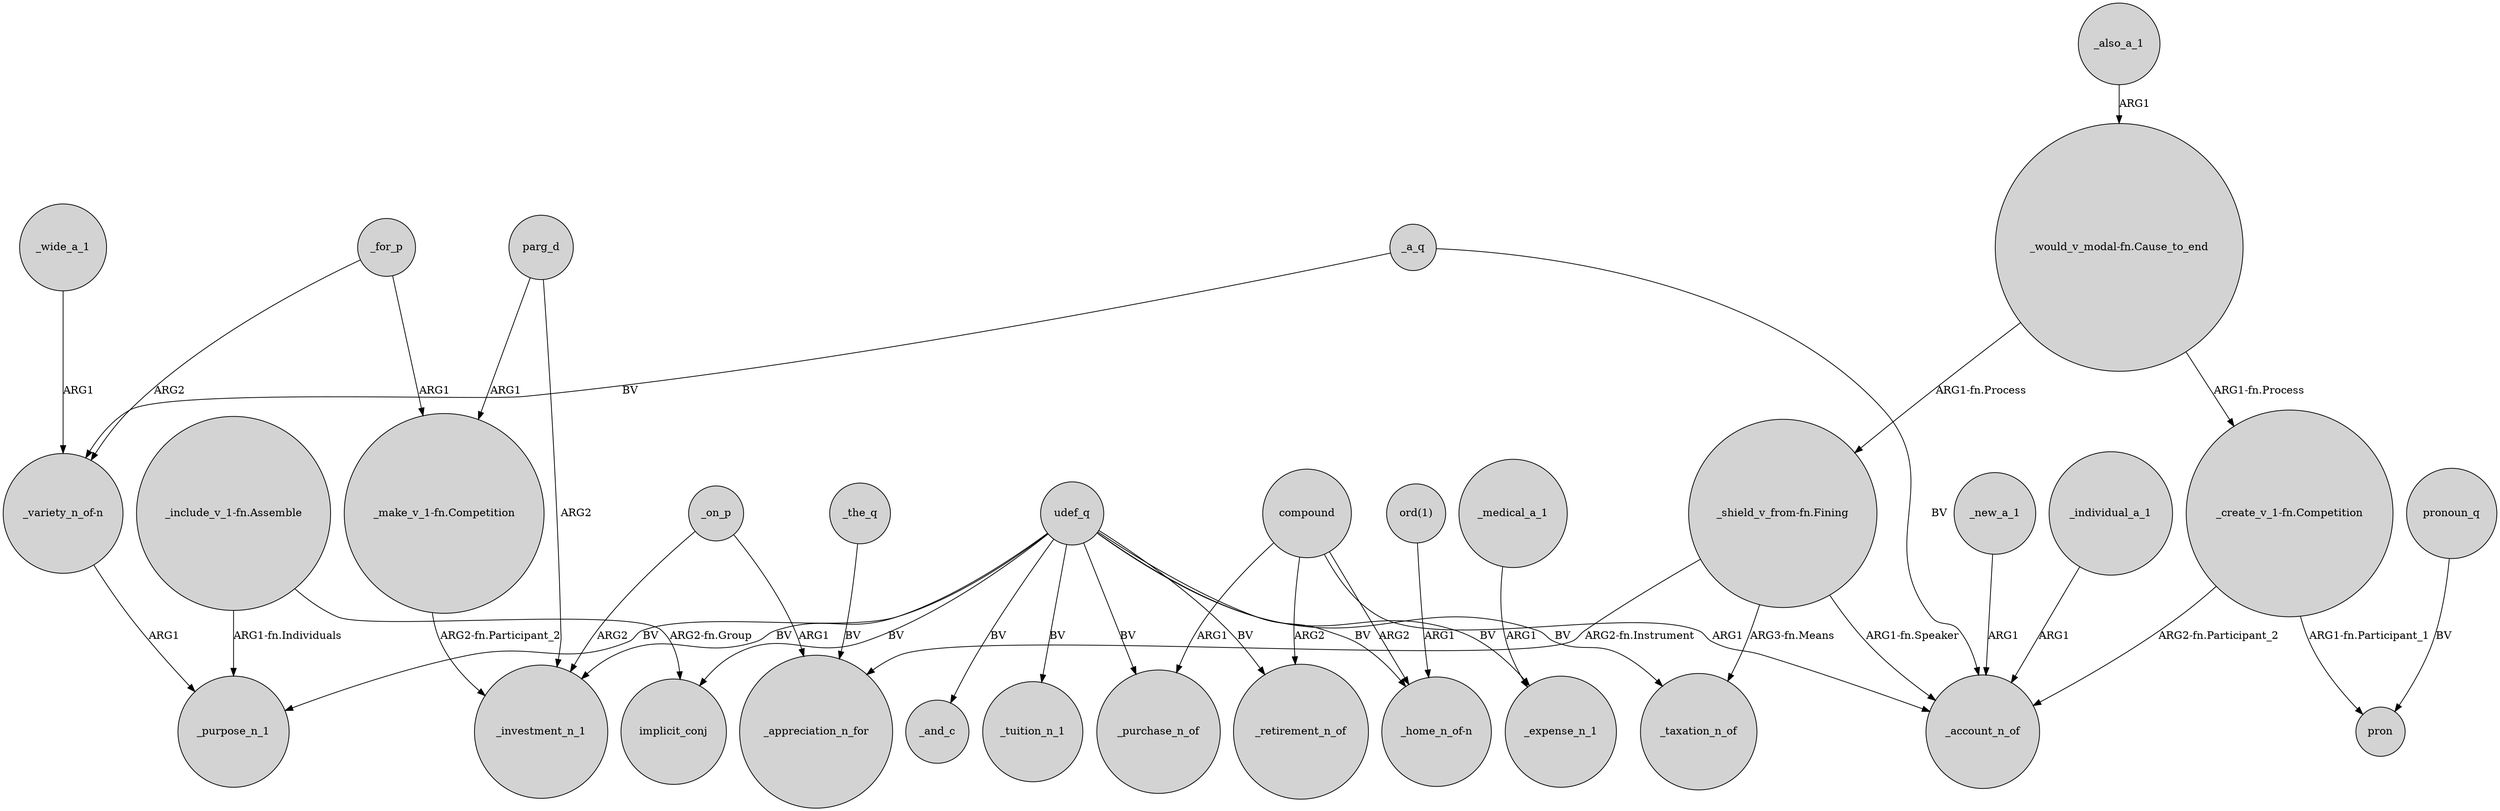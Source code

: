 digraph {
	node [shape=circle style=filled]
	"_include_v_1-fn.Assemble" -> _purpose_n_1 [label="ARG1-fn.Individuals"]
	"_include_v_1-fn.Assemble" -> implicit_conj [label="ARG2-fn.Group"]
	compound -> _purchase_n_of [label=ARG1]
	"_shield_v_from-fn.Fining" -> _taxation_n_of [label="ARG3-fn.Means"]
	_medical_a_1 -> _expense_n_1 [label=ARG1]
	parg_d -> "_make_v_1-fn.Competition" [label=ARG1]
	_on_p -> _investment_n_1 [label=ARG2]
	_for_p -> "_variety_n_of-n" [label=ARG2]
	_the_q -> _appreciation_n_for [label=BV]
	_also_a_1 -> "_would_v_modal-fn.Cause_to_end" [label=ARG1]
	_new_a_1 -> _account_n_of [label=ARG1]
	"_create_v_1-fn.Competition" -> _account_n_of [label="ARG2-fn.Participant_2"]
	udef_q -> _and_c [label=BV]
	udef_q -> _purpose_n_1 [label=BV]
	_wide_a_1 -> "_variety_n_of-n" [label=ARG1]
	"_shield_v_from-fn.Fining" -> _account_n_of [label="ARG1-fn.Speaker"]
	_on_p -> _appreciation_n_for [label=ARG1]
	compound -> _retirement_n_of [label=ARG2]
	"ord(1)" -> "_home_n_of-n" [label=ARG1]
	"_would_v_modal-fn.Cause_to_end" -> "_create_v_1-fn.Competition" [label="ARG1-fn.Process"]
	pronoun_q -> pron [label=BV]
	compound -> "_home_n_of-n" [label=ARG2]
	"_shield_v_from-fn.Fining" -> _appreciation_n_for [label="ARG2-fn.Instrument"]
	udef_q -> _purchase_n_of [label=BV]
	udef_q -> "_home_n_of-n" [label=BV]
	"_make_v_1-fn.Competition" -> _investment_n_1 [label="ARG2-fn.Participant_2"]
	parg_d -> _investment_n_1 [label=ARG2]
	udef_q -> _tuition_n_1 [label=BV]
	udef_q -> _retirement_n_of [label=BV]
	"_variety_n_of-n" -> _purpose_n_1 [label=ARG1]
	udef_q -> _investment_n_1 [label=BV]
	udef_q -> _expense_n_1 [label=BV]
	udef_q -> _taxation_n_of [label=BV]
	_for_p -> "_make_v_1-fn.Competition" [label=ARG1]
	_a_q -> _account_n_of [label=BV]
	_individual_a_1 -> _account_n_of [label=ARG1]
	"_would_v_modal-fn.Cause_to_end" -> "_shield_v_from-fn.Fining" [label="ARG1-fn.Process"]
	compound -> _account_n_of [label=ARG1]
	_a_q -> "_variety_n_of-n" [label=BV]
	"_create_v_1-fn.Competition" -> pron [label="ARG1-fn.Participant_1"]
	udef_q -> implicit_conj [label=BV]
}
